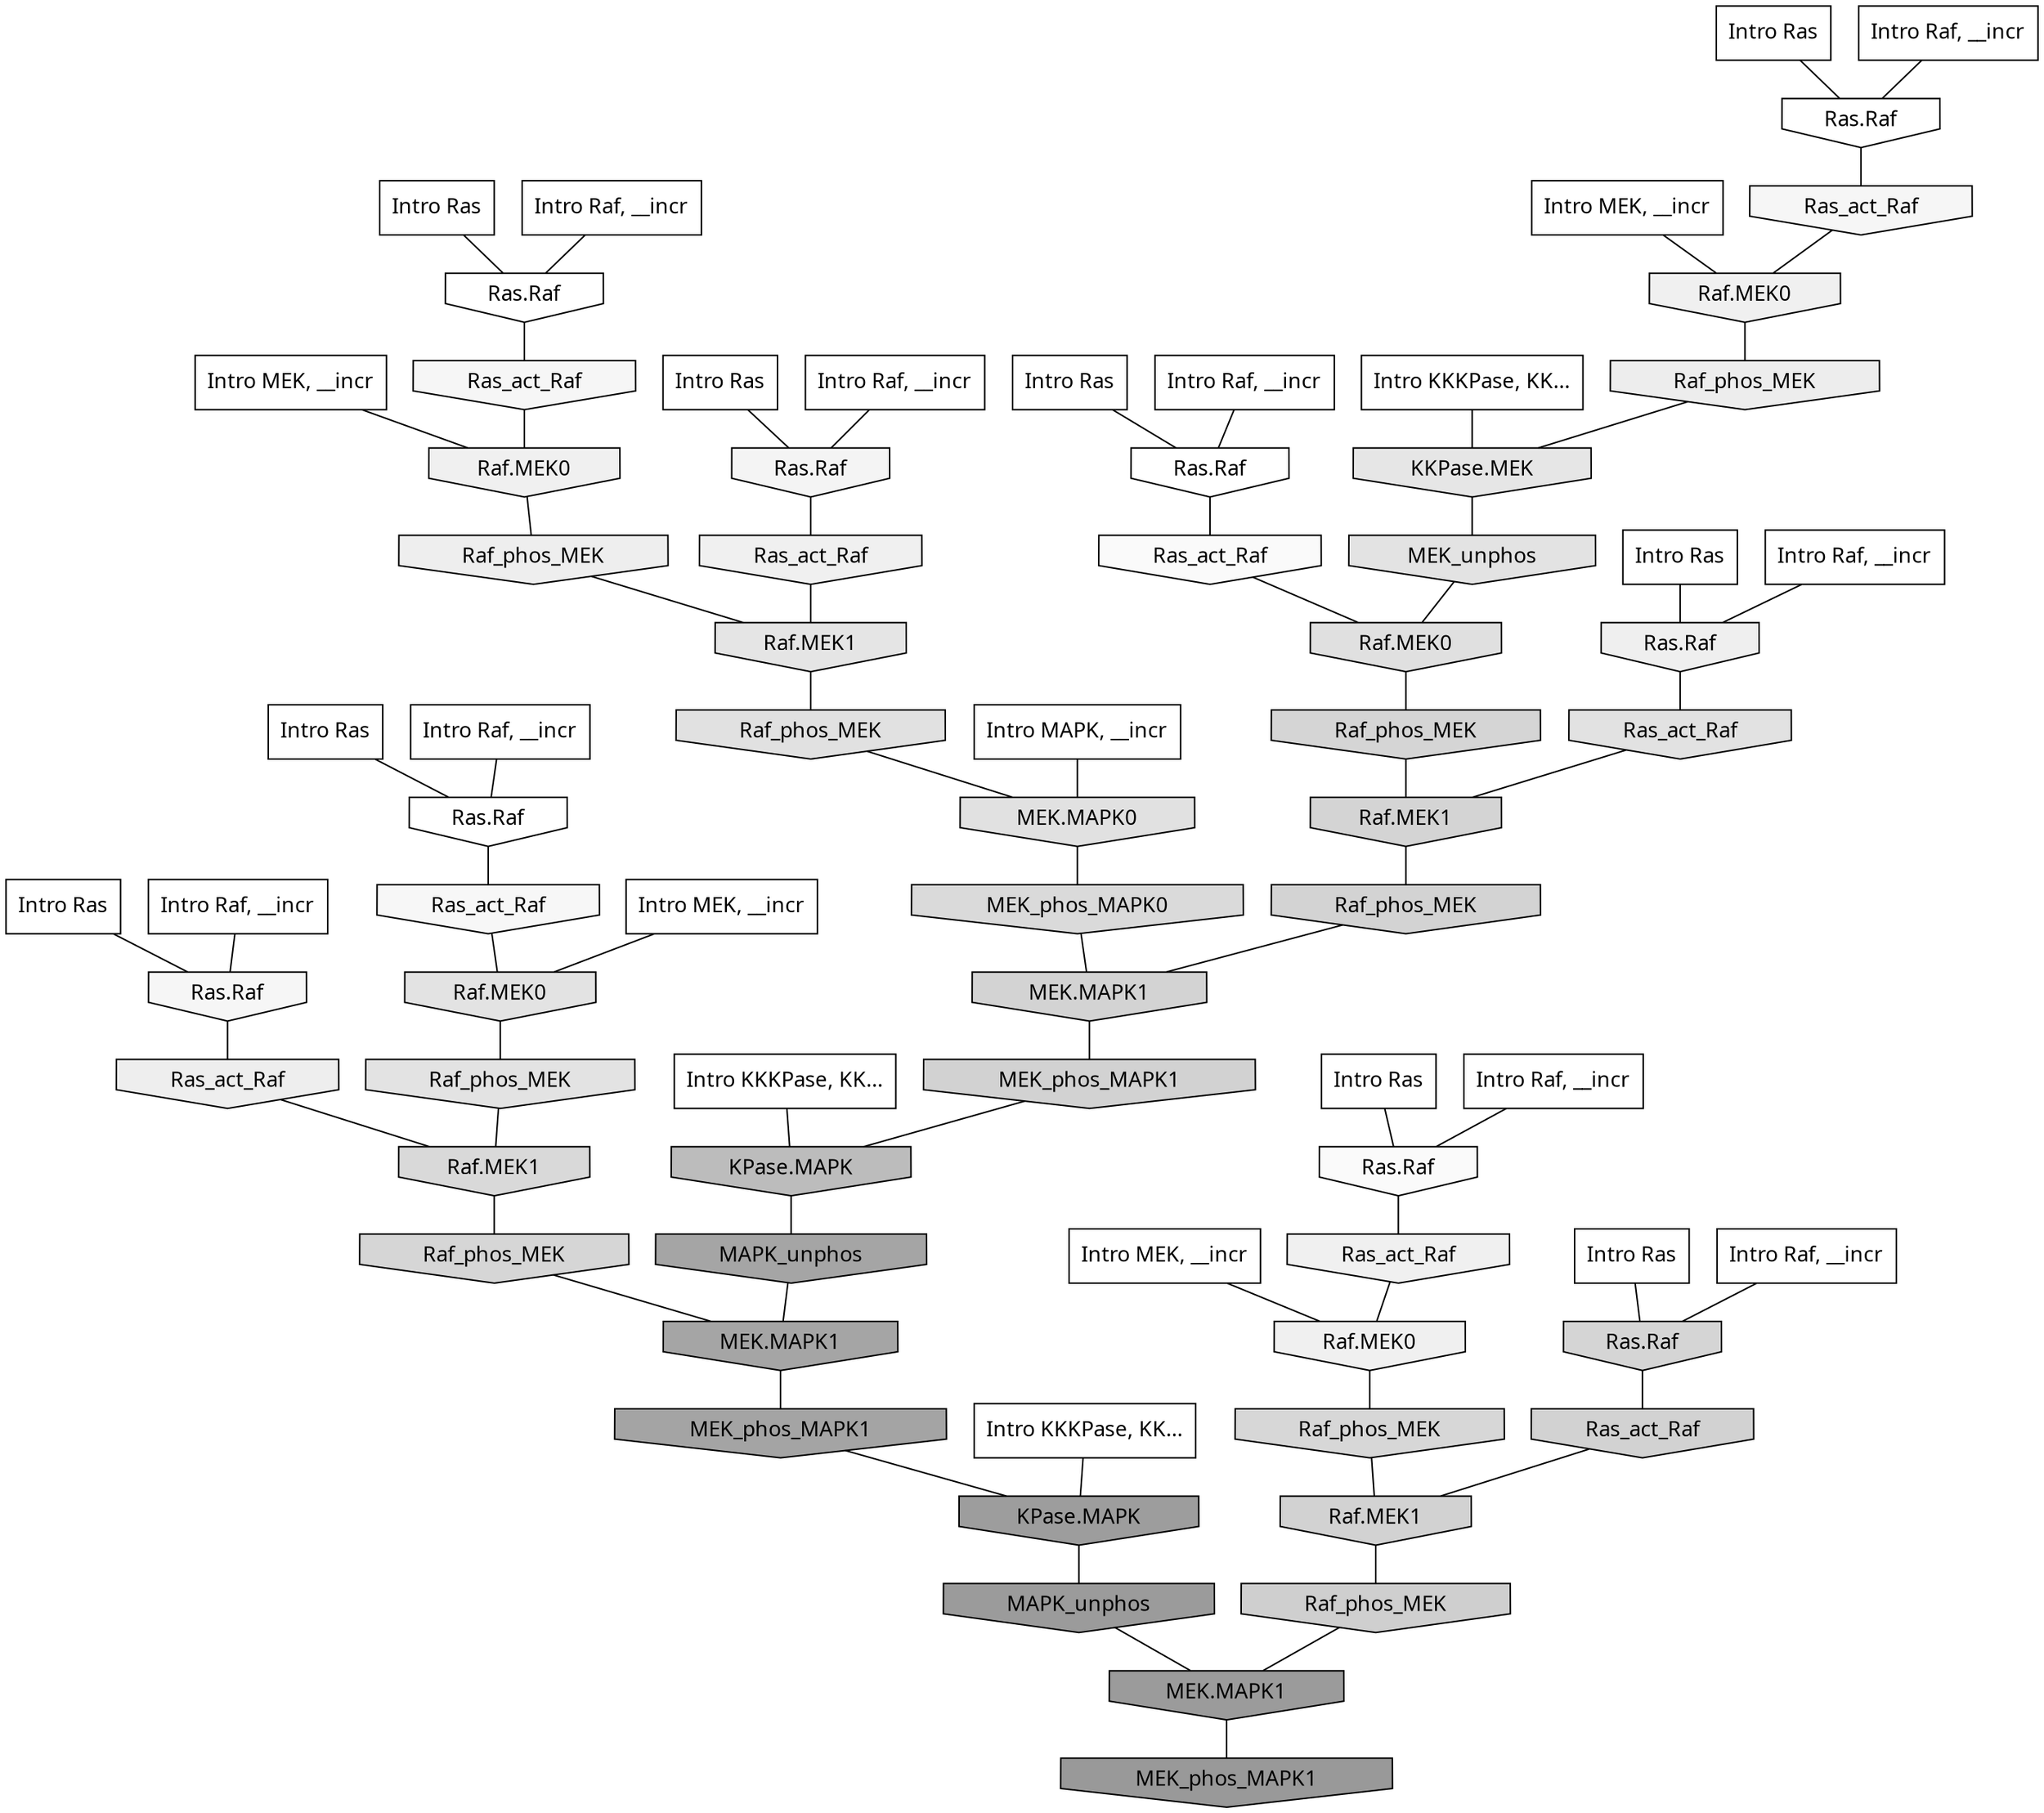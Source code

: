 digraph G{
  rankdir="TB";
  ranksep=0.30;
  node [fontname="CMU Serif"];
  edge [fontname="CMU Serif"];
  
  0 [label="Intro Ras", shape=rectangle, style=filled, fillcolor="0.000 0.000 1.000"]
  
  7 [label="Intro Ras", shape=rectangle, style=filled, fillcolor="0.000 0.000 1.000"]
  
  9 [label="Intro Ras", shape=rectangle, style=filled, fillcolor="0.000 0.000 1.000"]
  
  18 [label="Intro Ras", shape=rectangle, style=filled, fillcolor="0.000 0.000 1.000"]
  
  51 [label="Intro Ras", shape=rectangle, style=filled, fillcolor="0.000 0.000 1.000"]
  
  63 [label="Intro Ras", shape=rectangle, style=filled, fillcolor="0.000 0.000 1.000"]
  
  71 [label="Intro Ras", shape=rectangle, style=filled, fillcolor="0.000 0.000 1.000"]
  
  83 [label="Intro Ras", shape=rectangle, style=filled, fillcolor="0.000 0.000 1.000"]
  
  97 [label="Intro Ras", shape=rectangle, style=filled, fillcolor="0.000 0.000 1.000"]
  
  154 [label="Intro Raf, __incr", shape=rectangle, style=filled, fillcolor="0.000 0.000 1.000"]
  
  235 [label="Intro Raf, __incr", shape=rectangle, style=filled, fillcolor="0.000 0.000 1.000"]
  
  606 [label="Intro Raf, __incr", shape=rectangle, style=filled, fillcolor="0.000 0.000 1.000"]
  
  698 [label="Intro Raf, __incr", shape=rectangle, style=filled, fillcolor="0.000 0.000 1.000"]
  
  735 [label="Intro Raf, __incr", shape=rectangle, style=filled, fillcolor="0.000 0.000 1.000"]
  
  782 [label="Intro Raf, __incr", shape=rectangle, style=filled, fillcolor="0.000 0.000 1.000"]
  
  957 [label="Intro Raf, __incr", shape=rectangle, style=filled, fillcolor="0.000 0.000 1.000"]
  
  994 [label="Intro Raf, __incr", shape=rectangle, style=filled, fillcolor="0.000 0.000 1.000"]
  
  1013 [label="Intro Raf, __incr", shape=rectangle, style=filled, fillcolor="0.000 0.000 1.000"]
  
  1130 [label="Intro MEK, __incr", shape=rectangle, style=filled, fillcolor="0.000 0.000 1.000"]
  
  1185 [label="Intro MEK, __incr", shape=rectangle, style=filled, fillcolor="0.000 0.000 1.000"]
  
  1502 [label="Intro MEK, __incr", shape=rectangle, style=filled, fillcolor="0.000 0.000 1.000"]
  
  1661 [label="Intro MEK, __incr", shape=rectangle, style=filled, fillcolor="0.000 0.000 1.000"]
  
  2134 [label="Intro MAPK, __incr", shape=rectangle, style=filled, fillcolor="0.000 0.000 1.000"]
  
  3146 [label="Intro KKKPase, KK...", shape=rectangle, style=filled, fillcolor="0.000 0.000 1.000"]
  
  3185 [label="Intro KKKPase, KK...", shape=rectangle, style=filled, fillcolor="0.000 0.000 1.000"]
  
  3189 [label="Intro KKKPase, KK...", shape=rectangle, style=filled, fillcolor="0.000 0.000 1.000"]
  
  3231 [label="Ras.Raf", shape=invhouse, style=filled, fillcolor="0.000 0.000 1.000"]
  
  3238 [label="Ras.Raf", shape=invhouse, style=filled, fillcolor="0.000 0.000 1.000"]
  
  3247 [label="Ras.Raf", shape=invhouse, style=filled, fillcolor="0.000 0.000 1.000"]
  
  3319 [label="Ras.Raf", shape=invhouse, style=filled, fillcolor="0.000 0.000 0.999"]
  
  3556 [label="Ras_act_Raf", shape=invhouse, style=filled, fillcolor="0.000 0.000 0.980"]
  
  3616 [label="Ras.Raf", shape=invhouse, style=filled, fillcolor="0.000 0.000 0.977"]
  
  3816 [label="Ras_act_Raf", shape=invhouse, style=filled, fillcolor="0.000 0.000 0.967"]
  
  3908 [label="Ras.Raf", shape=invhouse, style=filled, fillcolor="0.000 0.000 0.964"]
  
  3954 [label="Ras_act_Raf", shape=invhouse, style=filled, fillcolor="0.000 0.000 0.962"]
  
  3980 [label="Ras_act_Raf", shape=invhouse, style=filled, fillcolor="0.000 0.000 0.962"]
  
  4204 [label="Ras.Raf", shape=invhouse, style=filled, fillcolor="0.000 0.000 0.954"]
  
  4565 [label="Ras_act_Raf", shape=invhouse, style=filled, fillcolor="0.000 0.000 0.940"]
  
  4575 [label="Raf.MEK0", shape=invhouse, style=filled, fillcolor="0.000 0.000 0.940"]
  
  4588 [label="Raf.MEK0", shape=invhouse, style=filled, fillcolor="0.000 0.000 0.940"]
  
  4643 [label="Raf.MEK0", shape=invhouse, style=filled, fillcolor="0.000 0.000 0.938"]
  
  4657 [label="Ras_act_Raf", shape=invhouse, style=filled, fillcolor="0.000 0.000 0.938"]
  
  4790 [label="Ras.Raf", shape=invhouse, style=filled, fillcolor="0.000 0.000 0.934"]
  
  4798 [label="Raf_phos_MEK", shape=invhouse, style=filled, fillcolor="0.000 0.000 0.933"]
  
  4836 [label="Ras_act_Raf", shape=invhouse, style=filled, fillcolor="0.000 0.000 0.933"]
  
  4940 [label="Raf_phos_MEK", shape=invhouse, style=filled, fillcolor="0.000 0.000 0.929"]
  
  5969 [label="KKPase.MEK", shape=invhouse, style=filled, fillcolor="0.000 0.000 0.899"]
  
  6060 [label="Raf.MEK1", shape=invhouse, style=filled, fillcolor="0.000 0.000 0.896"]
  
  6303 [label="Raf.MEK0", shape=invhouse, style=filled, fillcolor="0.000 0.000 0.890"]
  
  6326 [label="MEK_unphos", shape=invhouse, style=filled, fillcolor="0.000 0.000 0.889"]
  
  6435 [label="Raf_phos_MEK", shape=invhouse, style=filled, fillcolor="0.000 0.000 0.887"]
  
  6547 [label="Ras_act_Raf", shape=invhouse, style=filled, fillcolor="0.000 0.000 0.884"]
  
  6685 [label="Raf_phos_MEK", shape=invhouse, style=filled, fillcolor="0.000 0.000 0.881"]
  
  6687 [label="MEK.MAPK0", shape=invhouse, style=filled, fillcolor="0.000 0.000 0.881"]
  
  6939 [label="Raf.MEK0", shape=invhouse, style=filled, fillcolor="0.000 0.000 0.877"]
  
  8408 [label="MEK_phos_MAPK0", shape=invhouse, style=filled, fillcolor="0.000 0.000 0.853"]
  
  8654 [label="Raf.MEK1", shape=invhouse, style=filled, fillcolor="0.000 0.000 0.849"]
  
  9094 [label="Raf_phos_MEK", shape=invhouse, style=filled, fillcolor="0.000 0.000 0.842"]
  
  9547 [label="Raf_phos_MEK", shape=invhouse, style=filled, fillcolor="0.000 0.000 0.837"]
  
  9729 [label="Ras.Raf", shape=invhouse, style=filled, fillcolor="0.000 0.000 0.835"]
  
  9914 [label="Raf_phos_MEK", shape=invhouse, style=filled, fillcolor="0.000 0.000 0.833"]
  
  10144 [label="Raf.MEK1", shape=invhouse, style=filled, fillcolor="0.000 0.000 0.830"]
  
  10376 [label="Raf_phos_MEK", shape=invhouse, style=filled, fillcolor="0.000 0.000 0.827"]
  
  10451 [label="MEK.MAPK1", shape=invhouse, style=filled, fillcolor="0.000 0.000 0.827"]
  
  10645 [label="Ras_act_Raf", shape=invhouse, style=filled, fillcolor="0.000 0.000 0.824"]
  
  10653 [label="Raf.MEK1", shape=invhouse, style=filled, fillcolor="0.000 0.000 0.824"]
  
  10735 [label="MEK_phos_MAPK1", shape=invhouse, style=filled, fillcolor="0.000 0.000 0.823"]
  
  12160 [label="Raf_phos_MEK", shape=invhouse, style=filled, fillcolor="0.000 0.000 0.810"]
  
  18463 [label="KPase.MAPK", shape=invhouse, style=filled, fillcolor="0.000 0.000 0.737"]
  
  21512 [label="MAPK_unphos", shape=invhouse, style=filled, fillcolor="0.000 0.000 0.647"]
  
  21513 [label="MEK.MAPK1", shape=invhouse, style=filled, fillcolor="0.000 0.000 0.647"]
  
  21605 [label="MEK_phos_MAPK1", shape=invhouse, style=filled, fillcolor="0.000 0.000 0.643"]
  
  22459 [label="KPase.MAPK", shape=invhouse, style=filled, fillcolor="0.000 0.000 0.614"]
  
  22703 [label="MAPK_unphos", shape=invhouse, style=filled, fillcolor="0.000 0.000 0.607"]
  
  22704 [label="MEK.MAPK1", shape=invhouse, style=filled, fillcolor="0.000 0.000 0.607"]
  
  22870 [label="MEK_phos_MAPK1", shape=invhouse, style=filled, fillcolor="0.000 0.000 0.600"]
  
  
  22704 -> 22870 [dir=none, color="0.000 0.000 0.000"] 
  22703 -> 22704 [dir=none, color="0.000 0.000 0.000"] 
  22459 -> 22703 [dir=none, color="0.000 0.000 0.000"] 
  21605 -> 22459 [dir=none, color="0.000 0.000 0.000"] 
  21513 -> 21605 [dir=none, color="0.000 0.000 0.000"] 
  21512 -> 21513 [dir=none, color="0.000 0.000 0.000"] 
  18463 -> 21512 [dir=none, color="0.000 0.000 0.000"] 
  12160 -> 22704 [dir=none, color="0.000 0.000 0.000"] 
  10735 -> 18463 [dir=none, color="0.000 0.000 0.000"] 
  10653 -> 12160 [dir=none, color="0.000 0.000 0.000"] 
  10645 -> 10653 [dir=none, color="0.000 0.000 0.000"] 
  10451 -> 10735 [dir=none, color="0.000 0.000 0.000"] 
  10376 -> 10451 [dir=none, color="0.000 0.000 0.000"] 
  10144 -> 10376 [dir=none, color="0.000 0.000 0.000"] 
  9914 -> 10144 [dir=none, color="0.000 0.000 0.000"] 
  9729 -> 10645 [dir=none, color="0.000 0.000 0.000"] 
  9547 -> 21513 [dir=none, color="0.000 0.000 0.000"] 
  9094 -> 10653 [dir=none, color="0.000 0.000 0.000"] 
  8654 -> 9547 [dir=none, color="0.000 0.000 0.000"] 
  8408 -> 10451 [dir=none, color="0.000 0.000 0.000"] 
  6939 -> 9914 [dir=none, color="0.000 0.000 0.000"] 
  6687 -> 8408 [dir=none, color="0.000 0.000 0.000"] 
  6685 -> 6687 [dir=none, color="0.000 0.000 0.000"] 
  6547 -> 10144 [dir=none, color="0.000 0.000 0.000"] 
  6435 -> 8654 [dir=none, color="0.000 0.000 0.000"] 
  6326 -> 6939 [dir=none, color="0.000 0.000 0.000"] 
  6303 -> 6435 [dir=none, color="0.000 0.000 0.000"] 
  6060 -> 6685 [dir=none, color="0.000 0.000 0.000"] 
  5969 -> 6326 [dir=none, color="0.000 0.000 0.000"] 
  4940 -> 5969 [dir=none, color="0.000 0.000 0.000"] 
  4836 -> 8654 [dir=none, color="0.000 0.000 0.000"] 
  4798 -> 6060 [dir=none, color="0.000 0.000 0.000"] 
  4790 -> 6547 [dir=none, color="0.000 0.000 0.000"] 
  4657 -> 6060 [dir=none, color="0.000 0.000 0.000"] 
  4643 -> 9094 [dir=none, color="0.000 0.000 0.000"] 
  4588 -> 4798 [dir=none, color="0.000 0.000 0.000"] 
  4575 -> 4940 [dir=none, color="0.000 0.000 0.000"] 
  4565 -> 4643 [dir=none, color="0.000 0.000 0.000"] 
  4204 -> 4657 [dir=none, color="0.000 0.000 0.000"] 
  3980 -> 4575 [dir=none, color="0.000 0.000 0.000"] 
  3954 -> 4588 [dir=none, color="0.000 0.000 0.000"] 
  3908 -> 4836 [dir=none, color="0.000 0.000 0.000"] 
  3816 -> 6303 [dir=none, color="0.000 0.000 0.000"] 
  3616 -> 4565 [dir=none, color="0.000 0.000 0.000"] 
  3556 -> 6939 [dir=none, color="0.000 0.000 0.000"] 
  3319 -> 3556 [dir=none, color="0.000 0.000 0.000"] 
  3247 -> 3954 [dir=none, color="0.000 0.000 0.000"] 
  3238 -> 3816 [dir=none, color="0.000 0.000 0.000"] 
  3231 -> 3980 [dir=none, color="0.000 0.000 0.000"] 
  3189 -> 18463 [dir=none, color="0.000 0.000 0.000"] 
  3185 -> 5969 [dir=none, color="0.000 0.000 0.000"] 
  3146 -> 22459 [dir=none, color="0.000 0.000 0.000"] 
  2134 -> 6687 [dir=none, color="0.000 0.000 0.000"] 
  1661 -> 4643 [dir=none, color="0.000 0.000 0.000"] 
  1502 -> 6303 [dir=none, color="0.000 0.000 0.000"] 
  1185 -> 4575 [dir=none, color="0.000 0.000 0.000"] 
  1130 -> 4588 [dir=none, color="0.000 0.000 0.000"] 
  1013 -> 4204 [dir=none, color="0.000 0.000 0.000"] 
  994 -> 3616 [dir=none, color="0.000 0.000 0.000"] 
  957 -> 3231 [dir=none, color="0.000 0.000 0.000"] 
  782 -> 3247 [dir=none, color="0.000 0.000 0.000"] 
  735 -> 3908 [dir=none, color="0.000 0.000 0.000"] 
  698 -> 9729 [dir=none, color="0.000 0.000 0.000"] 
  606 -> 4790 [dir=none, color="0.000 0.000 0.000"] 
  235 -> 3319 [dir=none, color="0.000 0.000 0.000"] 
  154 -> 3238 [dir=none, color="0.000 0.000 0.000"] 
  97 -> 9729 [dir=none, color="0.000 0.000 0.000"] 
  83 -> 3247 [dir=none, color="0.000 0.000 0.000"] 
  71 -> 3908 [dir=none, color="0.000 0.000 0.000"] 
  63 -> 3231 [dir=none, color="0.000 0.000 0.000"] 
  51 -> 3238 [dir=none, color="0.000 0.000 0.000"] 
  18 -> 4204 [dir=none, color="0.000 0.000 0.000"] 
  9 -> 4790 [dir=none, color="0.000 0.000 0.000"] 
  7 -> 3616 [dir=none, color="0.000 0.000 0.000"] 
  0 -> 3319 [dir=none, color="0.000 0.000 0.000"] 
  
  }

